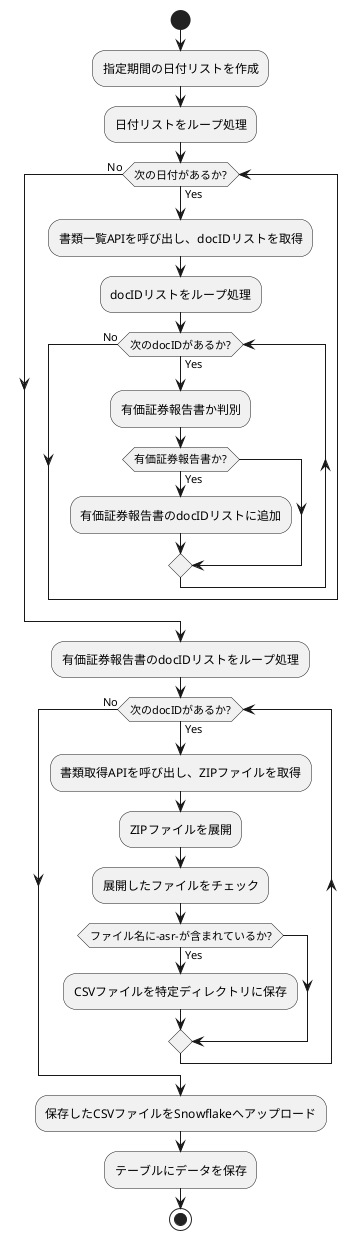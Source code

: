 @startuml
start

:指定期間の日付リストを作成;
:日付リストをループ処理;
while (次の日付があるか?) is (Yes)
    :書類一覧APIを呼び出し、docIDリストを取得;
    :docIDリストをループ処理;
    while (次のdocIDがあるか?) is (Yes)
        :有価証券報告書か判別;
        if (有価証券報告書か?) then (Yes)
            :有価証券報告書のdocIDリストに追加;
        endif
    endwhile (No)
endwhile (No)

:有価証券報告書のdocIDリストをループ処理;
while (次のdocIDがあるか?) is (Yes)
    :書類取得APIを呼び出し、ZIPファイルを取得;
    :ZIPファイルを展開;
    :展開したファイルをチェック;
    if (ファイル名に-asr-が含まれているか?) then (Yes)
        :CSVファイルを特定ディレクトリに保存;
    endif
endwhile (No)

:保存したCSVファイルをSnowflakeへアップロード;
:テーブルにデータを保存;

stop
@enduml
